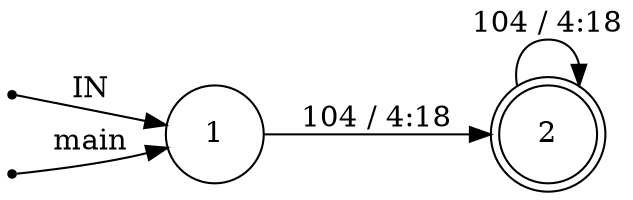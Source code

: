 digraph hello {
	rankdir=LR;
	node [ shape = point ];
	ENTRY;
	en_1;
	node [ shape = circle, height = 0.2 ];
	node [ fixedsize = true, height = 0.65, shape = doublecircle ];
	2;
	node [ shape = circle ];
	1 -> 2 [ label = "104 / 4:18" ];
	2 -> 2 [ label = "104 / 4:18" ];
	ENTRY -> 1 [ label = "IN" ];
	en_1 -> 1 [ label = "main" ];
}
